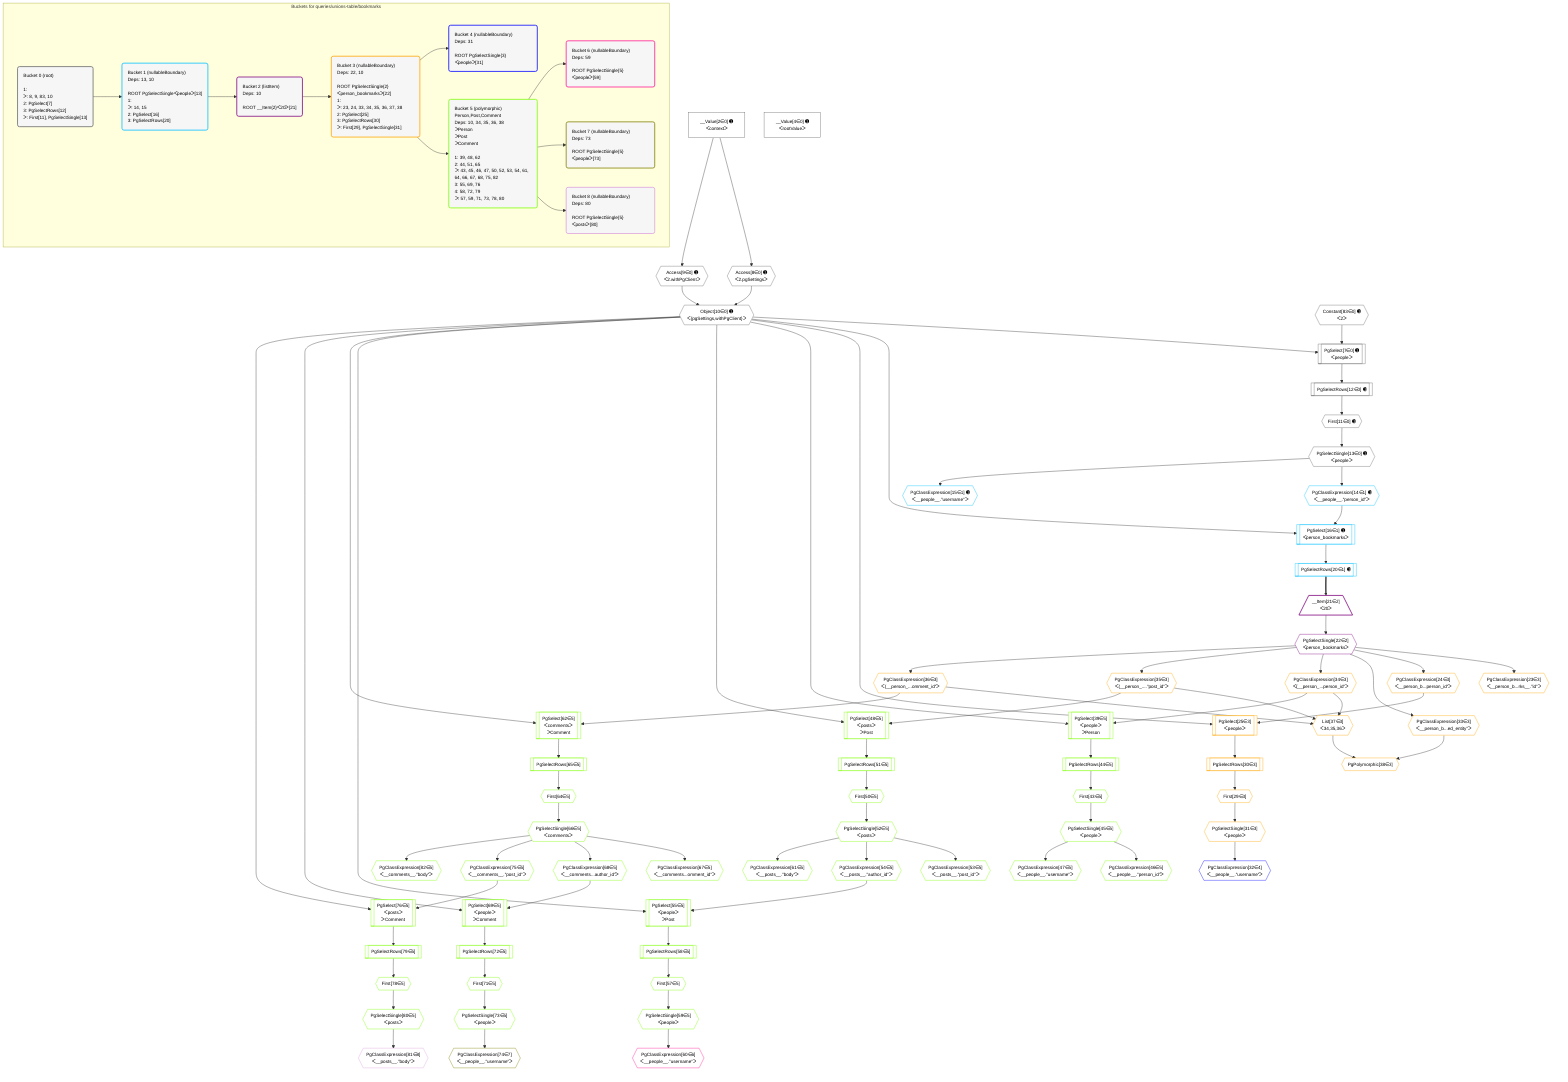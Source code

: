 %%{init: {'themeVariables': { 'fontSize': '12px'}}}%%
graph TD
    classDef path fill:#eee,stroke:#000,color:#000
    classDef plan fill:#fff,stroke-width:1px,color:#000
    classDef itemplan fill:#fff,stroke-width:2px,color:#000
    classDef unbatchedplan fill:#dff,stroke-width:1px,color:#000
    classDef sideeffectplan fill:#fcc,stroke-width:2px,color:#000
    classDef bucket fill:#f6f6f6,color:#000,stroke-width:2px,text-align:left


    %% plan dependencies
    PgSelect7[["PgSelect[7∈0] ➊<br />ᐸpeopleᐳ"]]:::plan
    Object10{{"Object[10∈0] ➊<br />ᐸ{pgSettings,withPgClient}ᐳ"}}:::plan
    Constant83{{"Constant[83∈0] ➊<br />ᐸ2ᐳ"}}:::plan
    Object10 & Constant83 --> PgSelect7
    Access8{{"Access[8∈0] ➊<br />ᐸ2.pgSettingsᐳ"}}:::plan
    Access9{{"Access[9∈0] ➊<br />ᐸ2.withPgClientᐳ"}}:::plan
    Access8 & Access9 --> Object10
    __Value2["__Value[2∈0] ➊<br />ᐸcontextᐳ"]:::plan
    __Value2 --> Access8
    __Value2 --> Access9
    First11{{"First[11∈0] ➊"}}:::plan
    PgSelectRows12[["PgSelectRows[12∈0] ➊"]]:::plan
    PgSelectRows12 --> First11
    PgSelect7 --> PgSelectRows12
    PgSelectSingle13{{"PgSelectSingle[13∈0] ➊<br />ᐸpeopleᐳ"}}:::plan
    First11 --> PgSelectSingle13
    __Value4["__Value[4∈0] ➊<br />ᐸrootValueᐳ"]:::plan
    PgSelect16[["PgSelect[16∈1] ➊<br />ᐸperson_bookmarksᐳ"]]:::plan
    PgClassExpression14{{"PgClassExpression[14∈1] ➊<br />ᐸ__people__.”person_id”ᐳ"}}:::plan
    Object10 & PgClassExpression14 --> PgSelect16
    PgSelectSingle13 --> PgClassExpression14
    PgClassExpression15{{"PgClassExpression[15∈1] ➊<br />ᐸ__people__.”username”ᐳ"}}:::plan
    PgSelectSingle13 --> PgClassExpression15
    PgSelectRows20[["PgSelectRows[20∈1] ➊"]]:::plan
    PgSelect16 --> PgSelectRows20
    __Item21[/"__Item[21∈2]<br />ᐸ20ᐳ"\]:::itemplan
    PgSelectRows20 ==> __Item21
    PgSelectSingle22{{"PgSelectSingle[22∈2]<br />ᐸperson_bookmarksᐳ"}}:::plan
    __Item21 --> PgSelectSingle22
    List37{{"List[37∈3]<br />ᐸ34,35,36ᐳ"}}:::plan
    PgClassExpression34{{"PgClassExpression[34∈3]<br />ᐸ(__person_...person_id”ᐳ"}}:::plan
    PgClassExpression35{{"PgClassExpression[35∈3]<br />ᐸ(__person_....”post_id”ᐳ"}}:::plan
    PgClassExpression36{{"PgClassExpression[36∈3]<br />ᐸ(__person_...omment_id”ᐳ"}}:::plan
    PgClassExpression34 & PgClassExpression35 & PgClassExpression36 --> List37
    PgSelect25[["PgSelect[25∈3]<br />ᐸpeopleᐳ"]]:::plan
    PgClassExpression24{{"PgClassExpression[24∈3]<br />ᐸ__person_b...person_id”ᐳ"}}:::plan
    Object10 & PgClassExpression24 --> PgSelect25
    PgPolymorphic38{{"PgPolymorphic[38∈3]"}}:::plan
    PgClassExpression33{{"PgClassExpression[33∈3]<br />ᐸ__person_b...ed_entity”ᐳ"}}:::plan
    PgClassExpression33 & List37 --> PgPolymorphic38
    PgClassExpression23{{"PgClassExpression[23∈3]<br />ᐸ__person_b...rks__.”id”ᐳ"}}:::plan
    PgSelectSingle22 --> PgClassExpression23
    PgSelectSingle22 --> PgClassExpression24
    First29{{"First[29∈3]"}}:::plan
    PgSelectRows30[["PgSelectRows[30∈3]"]]:::plan
    PgSelectRows30 --> First29
    PgSelect25 --> PgSelectRows30
    PgSelectSingle31{{"PgSelectSingle[31∈3]<br />ᐸpeopleᐳ"}}:::plan
    First29 --> PgSelectSingle31
    PgSelectSingle22 --> PgClassExpression33
    PgSelectSingle22 --> PgClassExpression34
    PgSelectSingle22 --> PgClassExpression35
    PgSelectSingle22 --> PgClassExpression36
    PgClassExpression32{{"PgClassExpression[32∈4]<br />ᐸ__people__.”username”ᐳ"}}:::plan
    PgSelectSingle31 --> PgClassExpression32
    PgSelect39[["PgSelect[39∈5]<br />ᐸpeopleᐳ<br />ᐳPerson"]]:::plan
    Object10 & PgClassExpression34 --> PgSelect39
    PgSelect48[["PgSelect[48∈5]<br />ᐸpostsᐳ<br />ᐳPost"]]:::plan
    Object10 & PgClassExpression35 --> PgSelect48
    PgSelect55[["PgSelect[55∈5]<br />ᐸpeopleᐳ<br />ᐳPost"]]:::plan
    PgClassExpression54{{"PgClassExpression[54∈5]<br />ᐸ__posts__.”author_id”ᐳ"}}:::plan
    Object10 & PgClassExpression54 --> PgSelect55
    PgSelect62[["PgSelect[62∈5]<br />ᐸcommentsᐳ<br />ᐳComment"]]:::plan
    Object10 & PgClassExpression36 --> PgSelect62
    PgSelect69[["PgSelect[69∈5]<br />ᐸpeopleᐳ<br />ᐳComment"]]:::plan
    PgClassExpression68{{"PgClassExpression[68∈5]<br />ᐸ__comments...author_id”ᐳ"}}:::plan
    Object10 & PgClassExpression68 --> PgSelect69
    PgSelect76[["PgSelect[76∈5]<br />ᐸpostsᐳ<br />ᐳComment"]]:::plan
    PgClassExpression75{{"PgClassExpression[75∈5]<br />ᐸ__comments__.”post_id”ᐳ"}}:::plan
    Object10 & PgClassExpression75 --> PgSelect76
    First43{{"First[43∈5]"}}:::plan
    PgSelectRows44[["PgSelectRows[44∈5]"]]:::plan
    PgSelectRows44 --> First43
    PgSelect39 --> PgSelectRows44
    PgSelectSingle45{{"PgSelectSingle[45∈5]<br />ᐸpeopleᐳ"}}:::plan
    First43 --> PgSelectSingle45
    PgClassExpression46{{"PgClassExpression[46∈5]<br />ᐸ__people__.”person_id”ᐳ"}}:::plan
    PgSelectSingle45 --> PgClassExpression46
    PgClassExpression47{{"PgClassExpression[47∈5]<br />ᐸ__people__.”username”ᐳ"}}:::plan
    PgSelectSingle45 --> PgClassExpression47
    First50{{"First[50∈5]"}}:::plan
    PgSelectRows51[["PgSelectRows[51∈5]"]]:::plan
    PgSelectRows51 --> First50
    PgSelect48 --> PgSelectRows51
    PgSelectSingle52{{"PgSelectSingle[52∈5]<br />ᐸpostsᐳ"}}:::plan
    First50 --> PgSelectSingle52
    PgClassExpression53{{"PgClassExpression[53∈5]<br />ᐸ__posts__.”post_id”ᐳ"}}:::plan
    PgSelectSingle52 --> PgClassExpression53
    PgSelectSingle52 --> PgClassExpression54
    First57{{"First[57∈5]"}}:::plan
    PgSelectRows58[["PgSelectRows[58∈5]"]]:::plan
    PgSelectRows58 --> First57
    PgSelect55 --> PgSelectRows58
    PgSelectSingle59{{"PgSelectSingle[59∈5]<br />ᐸpeopleᐳ"}}:::plan
    First57 --> PgSelectSingle59
    PgClassExpression61{{"PgClassExpression[61∈5]<br />ᐸ__posts__.”body”ᐳ"}}:::plan
    PgSelectSingle52 --> PgClassExpression61
    First64{{"First[64∈5]"}}:::plan
    PgSelectRows65[["PgSelectRows[65∈5]"]]:::plan
    PgSelectRows65 --> First64
    PgSelect62 --> PgSelectRows65
    PgSelectSingle66{{"PgSelectSingle[66∈5]<br />ᐸcommentsᐳ"}}:::plan
    First64 --> PgSelectSingle66
    PgClassExpression67{{"PgClassExpression[67∈5]<br />ᐸ__comments...omment_id”ᐳ"}}:::plan
    PgSelectSingle66 --> PgClassExpression67
    PgSelectSingle66 --> PgClassExpression68
    First71{{"First[71∈5]"}}:::plan
    PgSelectRows72[["PgSelectRows[72∈5]"]]:::plan
    PgSelectRows72 --> First71
    PgSelect69 --> PgSelectRows72
    PgSelectSingle73{{"PgSelectSingle[73∈5]<br />ᐸpeopleᐳ"}}:::plan
    First71 --> PgSelectSingle73
    PgSelectSingle66 --> PgClassExpression75
    First78{{"First[78∈5]"}}:::plan
    PgSelectRows79[["PgSelectRows[79∈5]"]]:::plan
    PgSelectRows79 --> First78
    PgSelect76 --> PgSelectRows79
    PgSelectSingle80{{"PgSelectSingle[80∈5]<br />ᐸpostsᐳ"}}:::plan
    First78 --> PgSelectSingle80
    PgClassExpression82{{"PgClassExpression[82∈5]<br />ᐸ__comments__.”body”ᐳ"}}:::plan
    PgSelectSingle66 --> PgClassExpression82
    PgClassExpression60{{"PgClassExpression[60∈6]<br />ᐸ__people__.”username”ᐳ"}}:::plan
    PgSelectSingle59 --> PgClassExpression60
    PgClassExpression74{{"PgClassExpression[74∈7]<br />ᐸ__people__.”username”ᐳ"}}:::plan
    PgSelectSingle73 --> PgClassExpression74
    PgClassExpression81{{"PgClassExpression[81∈8]<br />ᐸ__posts__.”body”ᐳ"}}:::plan
    PgSelectSingle80 --> PgClassExpression81

    %% define steps

    subgraph "Buckets for queries/unions-table/bookmarks"
    Bucket0("Bucket 0 (root)<br /><br />1: <br />ᐳ: 8, 9, 83, 10<br />2: PgSelect[7]<br />3: PgSelectRows[12]<br />ᐳ: First[11], PgSelectSingle[13]"):::bucket
    classDef bucket0 stroke:#696969
    class Bucket0,__Value2,__Value4,PgSelect7,Access8,Access9,Object10,First11,PgSelectRows12,PgSelectSingle13,Constant83 bucket0
    Bucket1("Bucket 1 (nullableBoundary)<br />Deps: 13, 10<br /><br />ROOT PgSelectSingleᐸpeopleᐳ[13]<br />1: <br />ᐳ: 14, 15<br />2: PgSelect[16]<br />3: PgSelectRows[20]"):::bucket
    classDef bucket1 stroke:#00bfff
    class Bucket1,PgClassExpression14,PgClassExpression15,PgSelect16,PgSelectRows20 bucket1
    Bucket2("Bucket 2 (listItem)<br />Deps: 10<br /><br />ROOT __Item{2}ᐸ20ᐳ[21]"):::bucket
    classDef bucket2 stroke:#7f007f
    class Bucket2,__Item21,PgSelectSingle22 bucket2
    Bucket3("Bucket 3 (nullableBoundary)<br />Deps: 22, 10<br /><br />ROOT PgSelectSingle{2}ᐸperson_bookmarksᐳ[22]<br />1: <br />ᐳ: 23, 24, 33, 34, 35, 36, 37, 38<br />2: PgSelect[25]<br />3: PgSelectRows[30]<br />ᐳ: First[29], PgSelectSingle[31]"):::bucket
    classDef bucket3 stroke:#ffa500
    class Bucket3,PgClassExpression23,PgClassExpression24,PgSelect25,First29,PgSelectRows30,PgSelectSingle31,PgClassExpression33,PgClassExpression34,PgClassExpression35,PgClassExpression36,List37,PgPolymorphic38 bucket3
    Bucket4("Bucket 4 (nullableBoundary)<br />Deps: 31<br /><br />ROOT PgSelectSingle{3}ᐸpeopleᐳ[31]"):::bucket
    classDef bucket4 stroke:#0000ff
    class Bucket4,PgClassExpression32 bucket4
    Bucket5("Bucket 5 (polymorphic)<br />Person,Post,Comment<br />Deps: 10, 34, 35, 36, 38<br />ᐳPerson<br />ᐳPost<br />ᐳComment<br /><br />1: 39, 48, 62<br />2: 44, 51, 65<br />ᐳ: 43, 45, 46, 47, 50, 52, 53, 54, 61, 64, 66, 67, 68, 75, 82<br />3: 55, 69, 76<br />4: 58, 72, 79<br />ᐳ: 57, 59, 71, 73, 78, 80"):::bucket
    classDef bucket5 stroke:#7fff00
    class Bucket5,PgSelect39,First43,PgSelectRows44,PgSelectSingle45,PgClassExpression46,PgClassExpression47,PgSelect48,First50,PgSelectRows51,PgSelectSingle52,PgClassExpression53,PgClassExpression54,PgSelect55,First57,PgSelectRows58,PgSelectSingle59,PgClassExpression61,PgSelect62,First64,PgSelectRows65,PgSelectSingle66,PgClassExpression67,PgClassExpression68,PgSelect69,First71,PgSelectRows72,PgSelectSingle73,PgClassExpression75,PgSelect76,First78,PgSelectRows79,PgSelectSingle80,PgClassExpression82 bucket5
    Bucket6("Bucket 6 (nullableBoundary)<br />Deps: 59<br /><br />ROOT PgSelectSingle{5}ᐸpeopleᐳ[59]"):::bucket
    classDef bucket6 stroke:#ff1493
    class Bucket6,PgClassExpression60 bucket6
    Bucket7("Bucket 7 (nullableBoundary)<br />Deps: 73<br /><br />ROOT PgSelectSingle{5}ᐸpeopleᐳ[73]"):::bucket
    classDef bucket7 stroke:#808000
    class Bucket7,PgClassExpression74 bucket7
    Bucket8("Bucket 8 (nullableBoundary)<br />Deps: 80<br /><br />ROOT PgSelectSingle{5}ᐸpostsᐳ[80]"):::bucket
    classDef bucket8 stroke:#dda0dd
    class Bucket8,PgClassExpression81 bucket8
    Bucket0 --> Bucket1
    Bucket1 --> Bucket2
    Bucket2 --> Bucket3
    Bucket3 --> Bucket4 & Bucket5
    Bucket5 --> Bucket6 & Bucket7 & Bucket8
    end